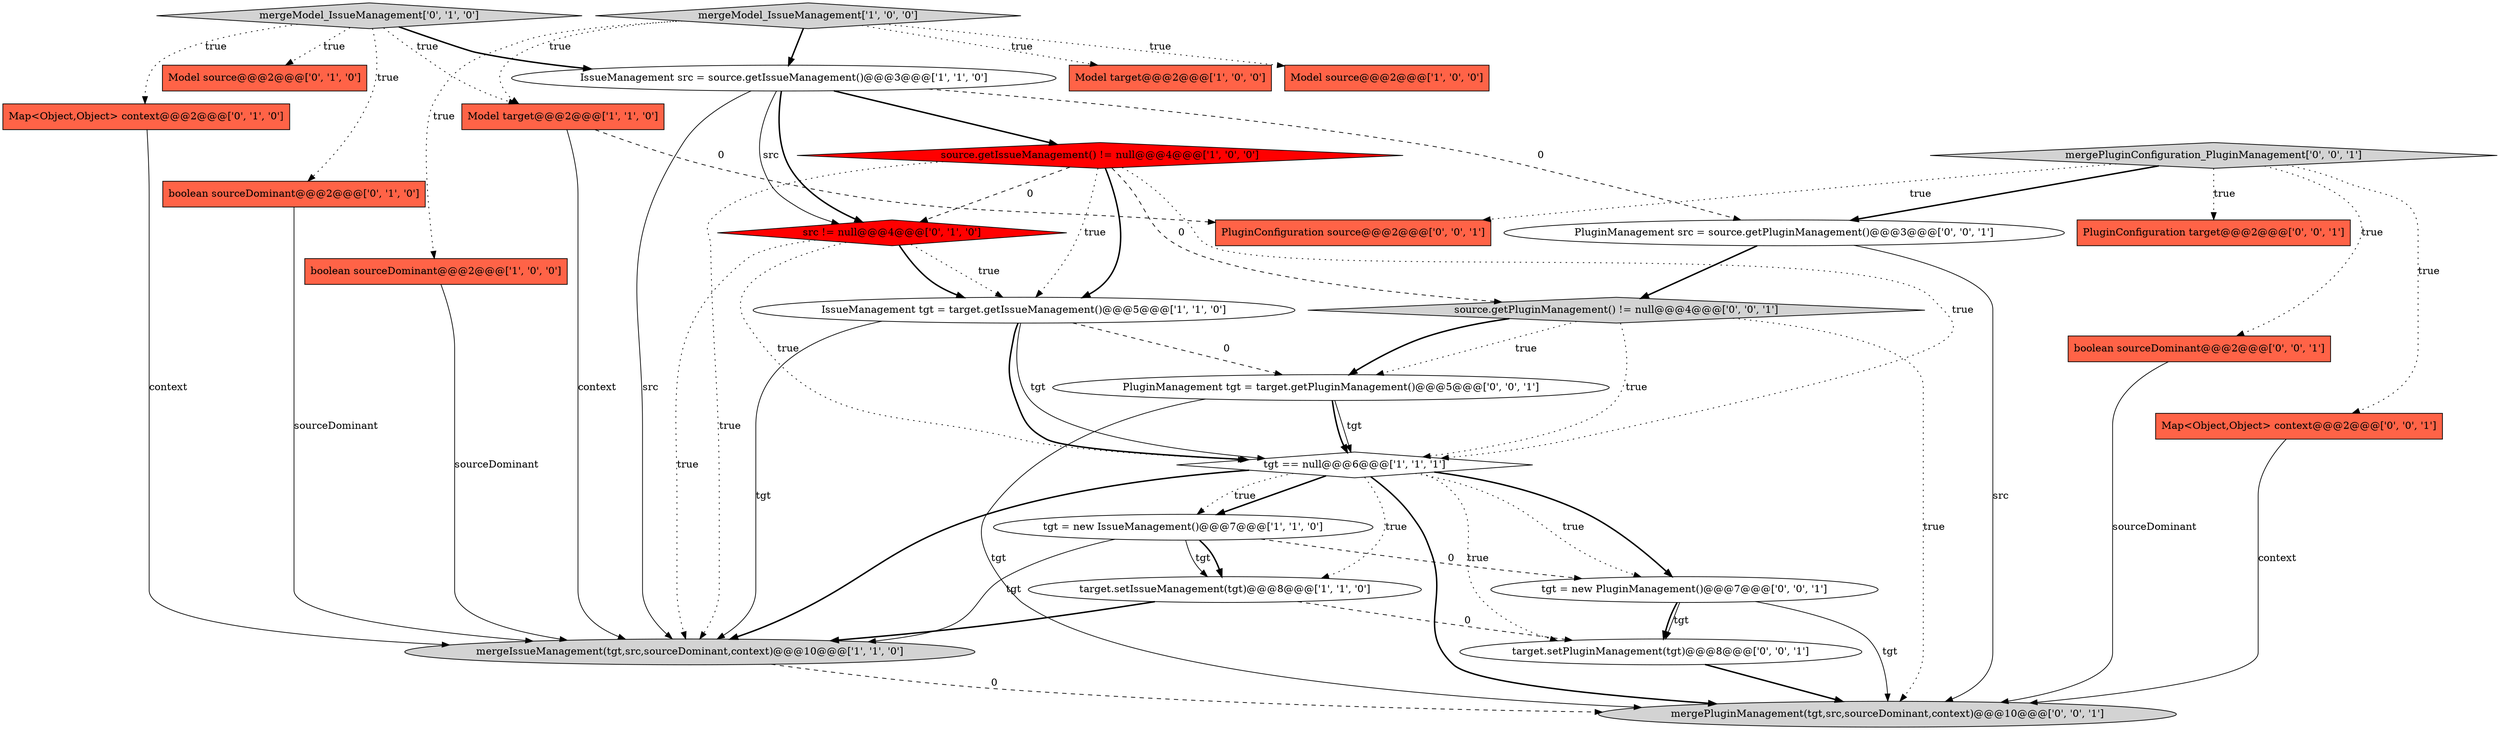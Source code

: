 digraph {
25 [style = filled, label = "target.setPluginManagement(tgt)@@@8@@@['0', '0', '1']", fillcolor = white, shape = ellipse image = "AAA0AAABBB3BBB"];
13 [style = filled, label = "Map<Object,Object> context@@@2@@@['0', '1', '0']", fillcolor = tomato, shape = box image = "AAA0AAABBB2BBB"];
18 [style = filled, label = "PluginConfiguration target@@@2@@@['0', '0', '1']", fillcolor = tomato, shape = box image = "AAA0AAABBB3BBB"];
15 [style = filled, label = "boolean sourceDominant@@@2@@@['0', '1', '0']", fillcolor = tomato, shape = box image = "AAA0AAABBB2BBB"];
8 [style = filled, label = "Model target@@@2@@@['1', '1', '0']", fillcolor = tomato, shape = box image = "AAA0AAABBB1BBB"];
16 [style = filled, label = "mergeModel_IssueManagement['0', '1', '0']", fillcolor = lightgray, shape = diamond image = "AAA0AAABBB2BBB"];
22 [style = filled, label = "mergePluginManagement(tgt,src,sourceDominant,context)@@@10@@@['0', '0', '1']", fillcolor = lightgray, shape = ellipse image = "AAA0AAABBB3BBB"];
0 [style = filled, label = "source.getIssueManagement() != null@@@4@@@['1', '0', '0']", fillcolor = red, shape = diamond image = "AAA1AAABBB1BBB"];
19 [style = filled, label = "source.getPluginManagement() != null@@@4@@@['0', '0', '1']", fillcolor = lightgray, shape = diamond image = "AAA0AAABBB3BBB"];
3 [style = filled, label = "tgt = new IssueManagement()@@@7@@@['1', '1', '0']", fillcolor = white, shape = ellipse image = "AAA0AAABBB1BBB"];
24 [style = filled, label = "PluginManagement tgt = target.getPluginManagement()@@@5@@@['0', '0', '1']", fillcolor = white, shape = ellipse image = "AAA0AAABBB3BBB"];
23 [style = filled, label = "boolean sourceDominant@@@2@@@['0', '0', '1']", fillcolor = tomato, shape = box image = "AAA0AAABBB3BBB"];
7 [style = filled, label = "target.setIssueManagement(tgt)@@@8@@@['1', '1', '0']", fillcolor = white, shape = ellipse image = "AAA0AAABBB1BBB"];
9 [style = filled, label = "mergeModel_IssueManagement['1', '0', '0']", fillcolor = lightgray, shape = diamond image = "AAA0AAABBB1BBB"];
20 [style = filled, label = "Map<Object,Object> context@@@2@@@['0', '0', '1']", fillcolor = tomato, shape = box image = "AAA0AAABBB3BBB"];
6 [style = filled, label = "mergeIssueManagement(tgt,src,sourceDominant,context)@@@10@@@['1', '1', '0']", fillcolor = lightgray, shape = ellipse image = "AAA0AAABBB1BBB"];
14 [style = filled, label = "src != null@@@4@@@['0', '1', '0']", fillcolor = red, shape = diamond image = "AAA1AAABBB2BBB"];
21 [style = filled, label = "PluginManagement src = source.getPluginManagement()@@@3@@@['0', '0', '1']", fillcolor = white, shape = ellipse image = "AAA0AAABBB3BBB"];
1 [style = filled, label = "Model target@@@2@@@['1', '0', '0']", fillcolor = tomato, shape = box image = "AAA0AAABBB1BBB"];
12 [style = filled, label = "Model source@@@2@@@['0', '1', '0']", fillcolor = tomato, shape = box image = "AAA0AAABBB2BBB"];
4 [style = filled, label = "boolean sourceDominant@@@2@@@['1', '0', '0']", fillcolor = tomato, shape = box image = "AAA0AAABBB1BBB"];
2 [style = filled, label = "Model source@@@2@@@['1', '0', '0']", fillcolor = tomato, shape = box image = "AAA0AAABBB1BBB"];
5 [style = filled, label = "tgt == null@@@6@@@['1', '1', '1']", fillcolor = white, shape = diamond image = "AAA0AAABBB1BBB"];
26 [style = filled, label = "PluginConfiguration source@@@2@@@['0', '0', '1']", fillcolor = tomato, shape = box image = "AAA0AAABBB3BBB"];
27 [style = filled, label = "tgt = new PluginManagement()@@@7@@@['0', '0', '1']", fillcolor = white, shape = ellipse image = "AAA0AAABBB3BBB"];
11 [style = filled, label = "IssueManagement tgt = target.getIssueManagement()@@@5@@@['1', '1', '0']", fillcolor = white, shape = ellipse image = "AAA0AAABBB1BBB"];
10 [style = filled, label = "IssueManagement src = source.getIssueManagement()@@@3@@@['1', '1', '0']", fillcolor = white, shape = ellipse image = "AAA0AAABBB1BBB"];
17 [style = filled, label = "mergePluginConfiguration_PluginManagement['0', '0', '1']", fillcolor = lightgray, shape = diamond image = "AAA0AAABBB3BBB"];
17->20 [style = dotted, label="true"];
5->3 [style = bold, label=""];
11->6 [style = solid, label="tgt"];
10->6 [style = solid, label="src"];
16->8 [style = dotted, label="true"];
17->26 [style = dotted, label="true"];
15->6 [style = solid, label="sourceDominant"];
11->5 [style = solid, label="tgt"];
24->5 [style = solid, label="tgt"];
24->22 [style = solid, label="tgt"];
0->5 [style = dotted, label="true"];
16->12 [style = dotted, label="true"];
10->21 [style = dashed, label="0"];
21->19 [style = bold, label=""];
3->7 [style = solid, label="tgt"];
27->25 [style = solid, label="tgt"];
10->14 [style = bold, label=""];
16->10 [style = bold, label=""];
25->22 [style = bold, label=""];
16->13 [style = dotted, label="true"];
17->18 [style = dotted, label="true"];
0->19 [style = dashed, label="0"];
3->27 [style = dashed, label="0"];
21->22 [style = solid, label="src"];
0->11 [style = bold, label=""];
23->22 [style = solid, label="sourceDominant"];
9->10 [style = bold, label=""];
5->3 [style = dotted, label="true"];
19->24 [style = dotted, label="true"];
0->6 [style = dotted, label="true"];
6->22 [style = dashed, label="0"];
24->5 [style = bold, label=""];
17->23 [style = dotted, label="true"];
19->24 [style = bold, label=""];
9->8 [style = dotted, label="true"];
0->14 [style = dashed, label="0"];
11->5 [style = bold, label=""];
14->5 [style = dotted, label="true"];
5->6 [style = bold, label=""];
3->7 [style = bold, label=""];
5->25 [style = dotted, label="true"];
5->7 [style = dotted, label="true"];
20->22 [style = solid, label="context"];
9->2 [style = dotted, label="true"];
10->0 [style = bold, label=""];
27->22 [style = solid, label="tgt"];
7->6 [style = bold, label=""];
19->22 [style = dotted, label="true"];
9->1 [style = dotted, label="true"];
5->27 [style = dotted, label="true"];
19->5 [style = dotted, label="true"];
11->24 [style = dashed, label="0"];
9->4 [style = dotted, label="true"];
7->25 [style = dashed, label="0"];
4->6 [style = solid, label="sourceDominant"];
14->11 [style = dotted, label="true"];
3->6 [style = solid, label="tgt"];
10->14 [style = solid, label="src"];
5->27 [style = bold, label=""];
5->22 [style = bold, label=""];
14->11 [style = bold, label=""];
13->6 [style = solid, label="context"];
27->25 [style = bold, label=""];
17->21 [style = bold, label=""];
0->11 [style = dotted, label="true"];
8->6 [style = solid, label="context"];
16->15 [style = dotted, label="true"];
8->26 [style = dashed, label="0"];
14->6 [style = dotted, label="true"];
}
